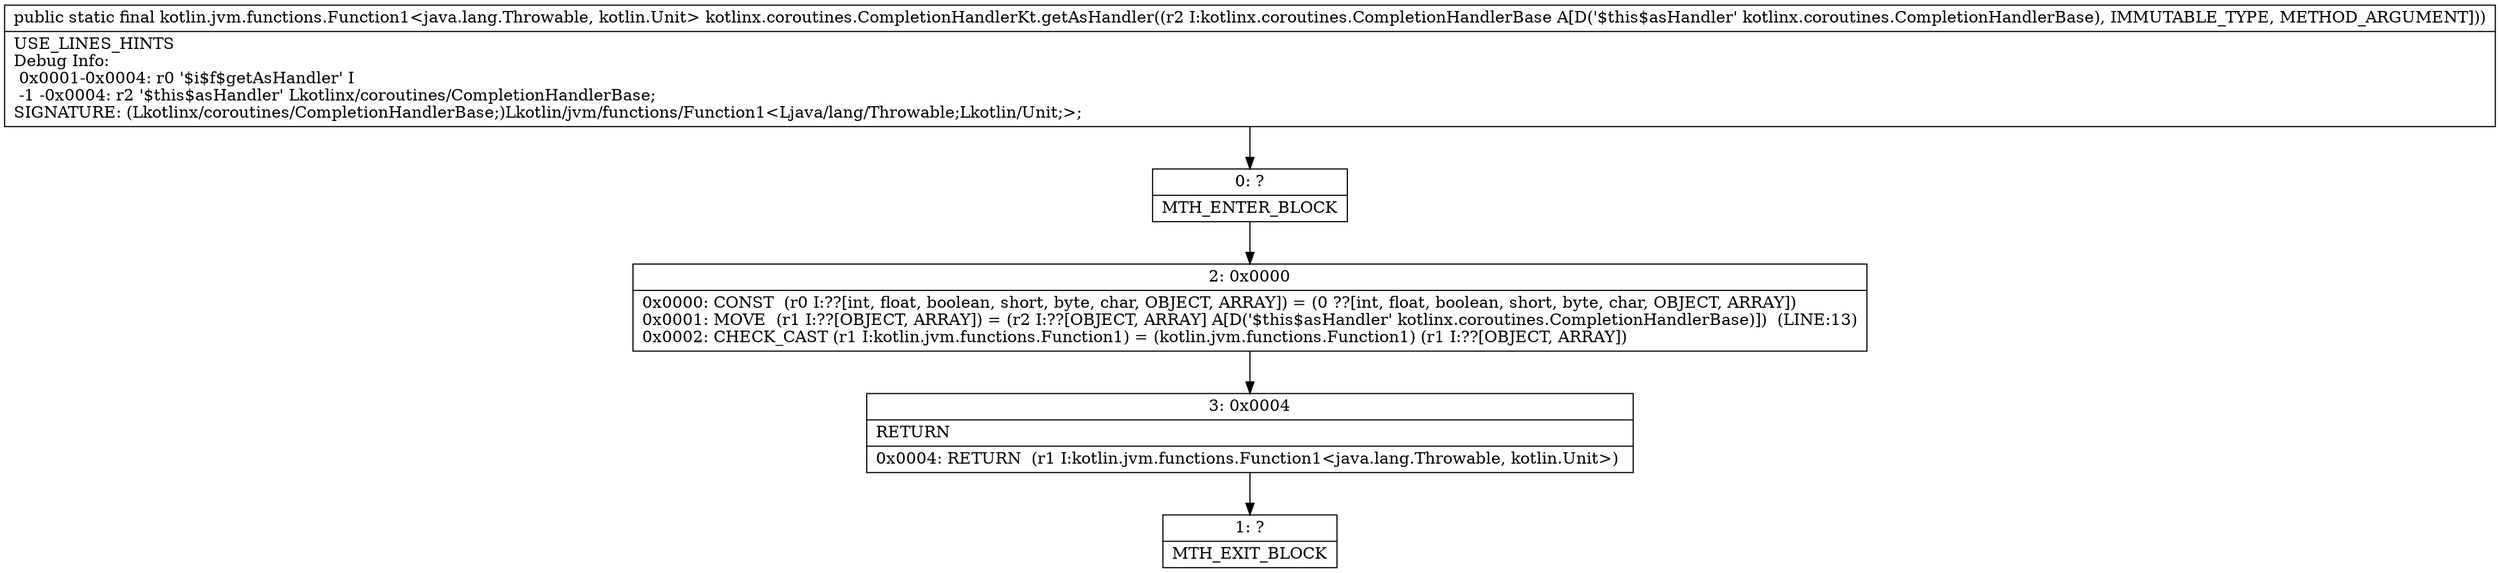 digraph "CFG forkotlinx.coroutines.CompletionHandlerKt.getAsHandler(Lkotlinx\/coroutines\/CompletionHandlerBase;)Lkotlin\/jvm\/functions\/Function1;" {
Node_0 [shape=record,label="{0\:\ ?|MTH_ENTER_BLOCK\l}"];
Node_2 [shape=record,label="{2\:\ 0x0000|0x0000: CONST  (r0 I:??[int, float, boolean, short, byte, char, OBJECT, ARRAY]) = (0 ??[int, float, boolean, short, byte, char, OBJECT, ARRAY]) \l0x0001: MOVE  (r1 I:??[OBJECT, ARRAY]) = (r2 I:??[OBJECT, ARRAY] A[D('$this$asHandler' kotlinx.coroutines.CompletionHandlerBase)])  (LINE:13)\l0x0002: CHECK_CAST (r1 I:kotlin.jvm.functions.Function1) = (kotlin.jvm.functions.Function1) (r1 I:??[OBJECT, ARRAY]) \l}"];
Node_3 [shape=record,label="{3\:\ 0x0004|RETURN\l|0x0004: RETURN  (r1 I:kotlin.jvm.functions.Function1\<java.lang.Throwable, kotlin.Unit\>) \l}"];
Node_1 [shape=record,label="{1\:\ ?|MTH_EXIT_BLOCK\l}"];
MethodNode[shape=record,label="{public static final kotlin.jvm.functions.Function1\<java.lang.Throwable, kotlin.Unit\> kotlinx.coroutines.CompletionHandlerKt.getAsHandler((r2 I:kotlinx.coroutines.CompletionHandlerBase A[D('$this$asHandler' kotlinx.coroutines.CompletionHandlerBase), IMMUTABLE_TYPE, METHOD_ARGUMENT]))  | USE_LINES_HINTS\lDebug Info:\l  0x0001\-0x0004: r0 '$i$f$getAsHandler' I\l  \-1 \-0x0004: r2 '$this$asHandler' Lkotlinx\/coroutines\/CompletionHandlerBase;\lSIGNATURE: (Lkotlinx\/coroutines\/CompletionHandlerBase;)Lkotlin\/jvm\/functions\/Function1\<Ljava\/lang\/Throwable;Lkotlin\/Unit;\>;\l}"];
MethodNode -> Node_0;Node_0 -> Node_2;
Node_2 -> Node_3;
Node_3 -> Node_1;
}

